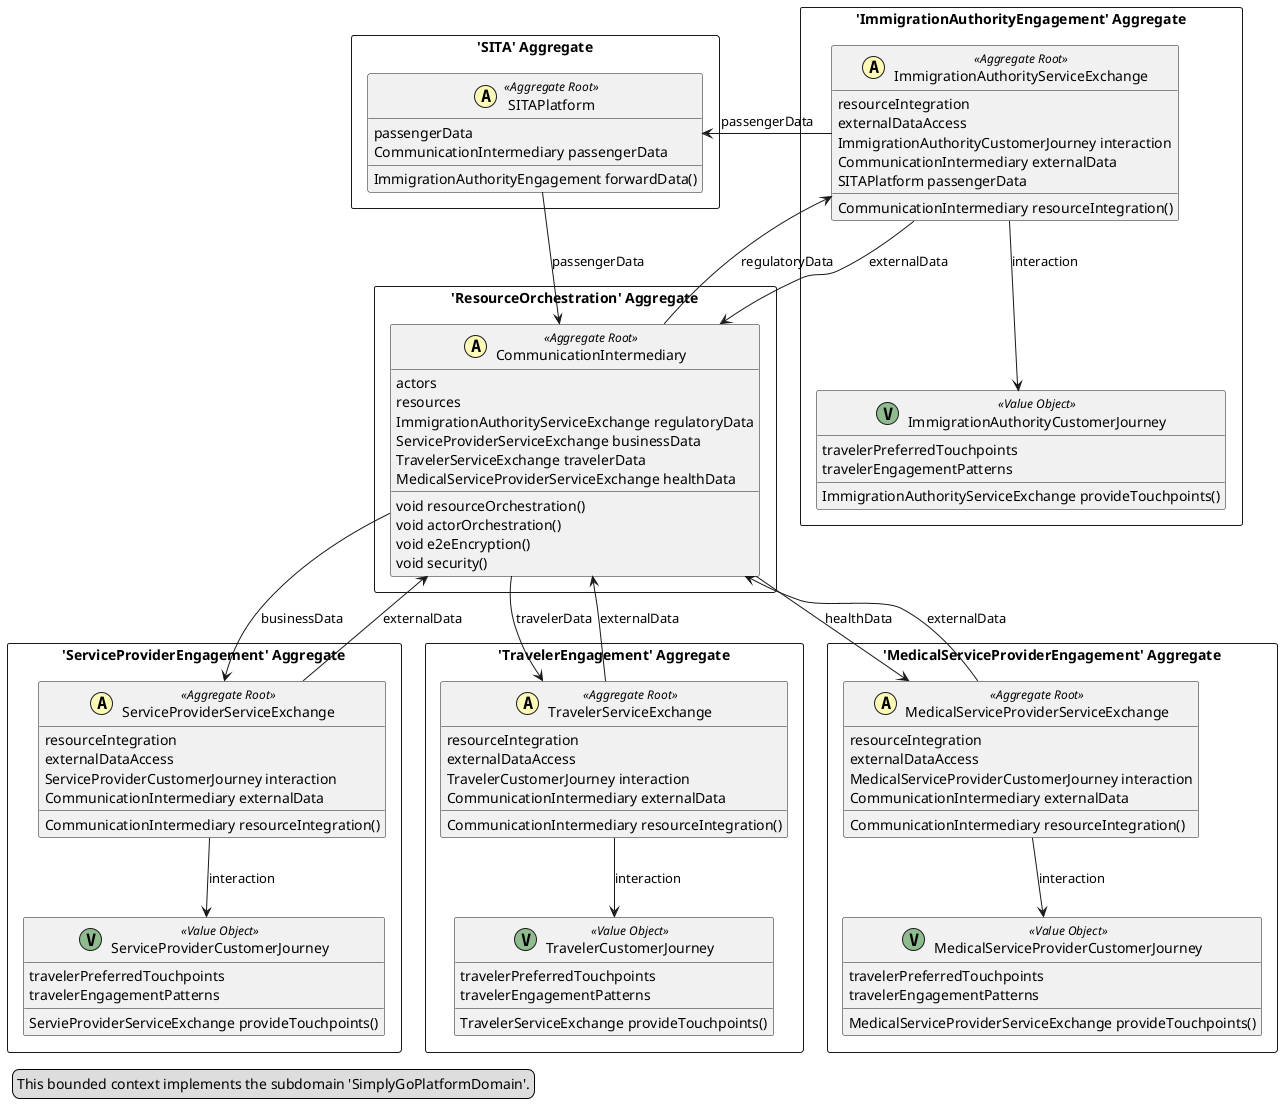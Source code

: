 @startuml

skinparam componentStyle uml2

package "'SITA' Aggregate" <<Rectangle>> {
	class SITAPlatform <<(A,#fffab8) Aggregate Root>> {
		passengerData
		CommunicationIntermediary passengerData
		ImmigrationAuthorityEngagement forwardData()
	}
}
package "'ResourceOrchestration' Aggregate" <<Rectangle>> {
	class CommunicationIntermediary <<(A,#fffab8) Aggregate Root>> {
		actors
		resources
		ImmigrationAuthorityServiceExchange regulatoryData
		ServiceProviderServiceExchange businessData
		TravelerServiceExchange travelerData
		MedicalServiceProviderServiceExchange healthData
		void resourceOrchestration()
		void actorOrchestration()
		void e2eEncryption()
		void security()
	}
}
package "'ImmigrationAuthorityEngagement' Aggregate" <<Rectangle>> {
	class ImmigrationAuthorityCustomerJourney <<(V,DarkSeaGreen) Value Object>> {
		travelerPreferredTouchpoints
		travelerEngagementPatterns
		ImmigrationAuthorityServiceExchange provideTouchpoints()
	}
	class ImmigrationAuthorityServiceExchange <<(A,#fffab8) Aggregate Root>> {
		resourceIntegration
		externalDataAccess
		ImmigrationAuthorityCustomerJourney interaction
		CommunicationIntermediary externalData
		SITAPlatform passengerData
		CommunicationIntermediary resourceIntegration()
	}
}
package "'ServiceProviderEngagement' Aggregate" <<Rectangle>> {
	class ServiceProviderCustomerJourney <<(V,DarkSeaGreen) Value Object>> {
		travelerPreferredTouchpoints
		travelerEngagementPatterns
		ServieProviderServiceExchange provideTouchpoints()
	}
	class ServiceProviderServiceExchange <<(A,#fffab8) Aggregate Root>> {
		resourceIntegration
		externalDataAccess
		ServiceProviderCustomerJourney interaction
		CommunicationIntermediary externalData
		CommunicationIntermediary resourceIntegration()
	}
}
package "'TravelerEngagement' Aggregate" <<Rectangle>> {
	class TravelerCustomerJourney <<(V,DarkSeaGreen) Value Object>> {
		travelerPreferredTouchpoints
		travelerEngagementPatterns
		TravelerServiceExchange provideTouchpoints()
	}
	class TravelerServiceExchange <<(A,#fffab8) Aggregate Root>> {
		resourceIntegration
		externalDataAccess
		TravelerCustomerJourney interaction
		CommunicationIntermediary externalData
		CommunicationIntermediary resourceIntegration()
	}
}
package "'MedicalServiceProviderEngagement' Aggregate" <<Rectangle>> {
	class MedicalServiceProviderCustomerJourney <<(V,DarkSeaGreen) Value Object>> {
		travelerPreferredTouchpoints
		travelerEngagementPatterns
		MedicalServiceProviderServiceExchange provideTouchpoints()
	}
	class MedicalServiceProviderServiceExchange <<(A,#fffab8) Aggregate Root>> {
		resourceIntegration
		externalDataAccess
		MedicalServiceProviderCustomerJourney interaction
		CommunicationIntermediary externalData
		CommunicationIntermediary resourceIntegration()
	}
}
SITAPlatform --> CommunicationIntermediary : passengerData
CommunicationIntermediary --> ImmigrationAuthorityServiceExchange : regulatoryData
CommunicationIntermediary --> ServiceProviderServiceExchange : businessData
CommunicationIntermediary --> TravelerServiceExchange : travelerData
CommunicationIntermediary --> MedicalServiceProviderServiceExchange : healthData
ImmigrationAuthorityServiceExchange --> ImmigrationAuthorityCustomerJourney : interaction
ImmigrationAuthorityServiceExchange --> CommunicationIntermediary : externalData
ImmigrationAuthorityServiceExchange --> SITAPlatform : passengerData
ServiceProviderServiceExchange --> ServiceProviderCustomerJourney : interaction
ServiceProviderServiceExchange --> CommunicationIntermediary : externalData
TravelerServiceExchange --> TravelerCustomerJourney : interaction
TravelerServiceExchange --> CommunicationIntermediary : externalData
MedicalServiceProviderServiceExchange --> MedicalServiceProviderCustomerJourney : interaction
MedicalServiceProviderServiceExchange --> CommunicationIntermediary : externalData
legend left
  This bounded context implements the subdomain 'SimplyGoPlatformDomain'.
end legend


@enduml
